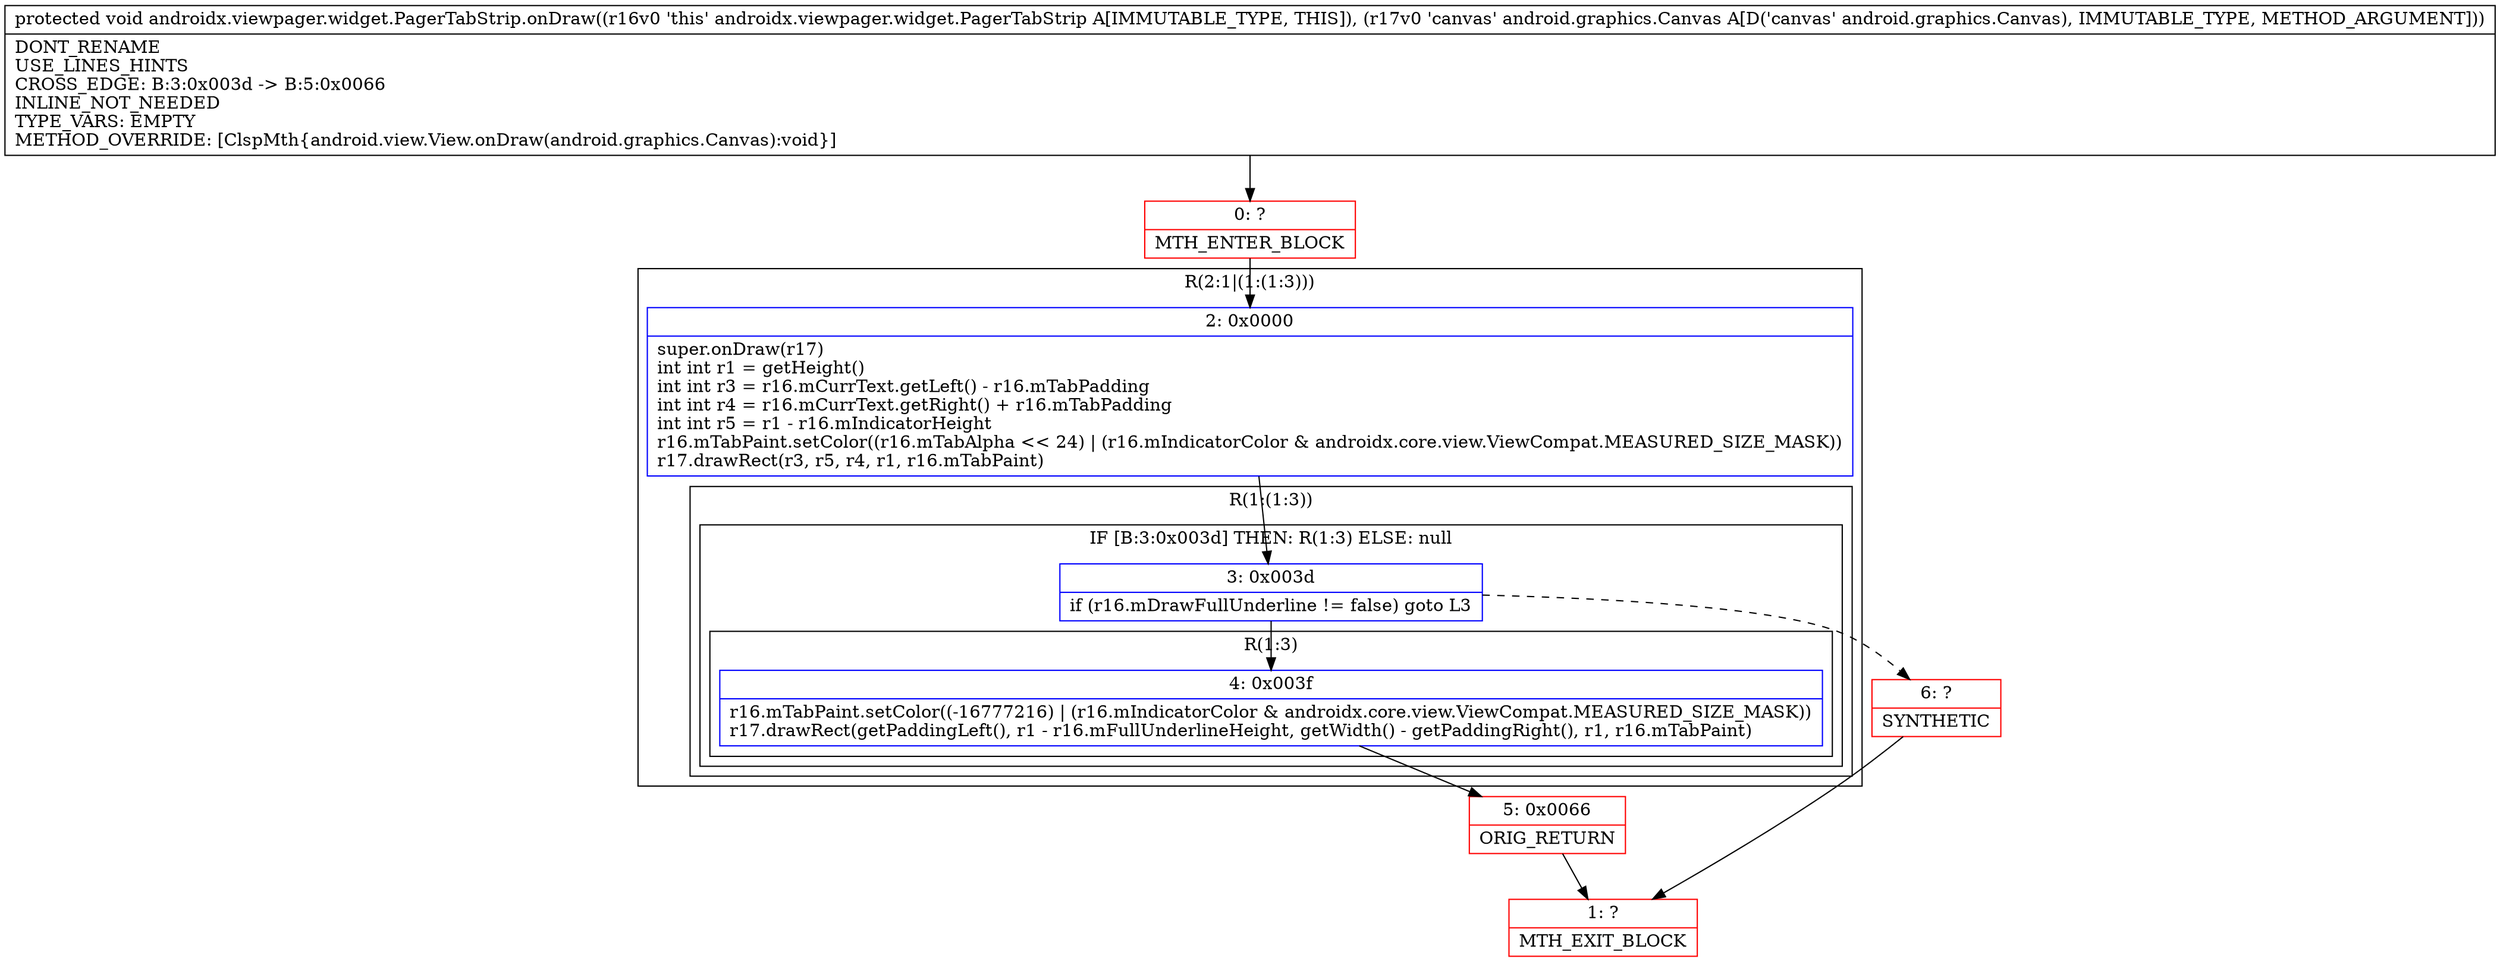 digraph "CFG forandroidx.viewpager.widget.PagerTabStrip.onDraw(Landroid\/graphics\/Canvas;)V" {
subgraph cluster_Region_1933658343 {
label = "R(2:1|(1:(1:3)))";
node [shape=record,color=blue];
Node_2 [shape=record,label="{2\:\ 0x0000|super.onDraw(r17)\lint int r1 = getHeight()\lint int r3 = r16.mCurrText.getLeft() \- r16.mTabPadding\lint int r4 = r16.mCurrText.getRight() + r16.mTabPadding\lint int r5 = r1 \- r16.mIndicatorHeight\lr16.mTabPaint.setColor((r16.mTabAlpha \<\< 24) \| (r16.mIndicatorColor & androidx.core.view.ViewCompat.MEASURED_SIZE_MASK))\lr17.drawRect(r3, r5, r4, r1, r16.mTabPaint)\l}"];
subgraph cluster_Region_907365208 {
label = "R(1:(1:3))";
node [shape=record,color=blue];
subgraph cluster_IfRegion_422375573 {
label = "IF [B:3:0x003d] THEN: R(1:3) ELSE: null";
node [shape=record,color=blue];
Node_3 [shape=record,label="{3\:\ 0x003d|if (r16.mDrawFullUnderline != false) goto L3\l}"];
subgraph cluster_Region_2037877025 {
label = "R(1:3)";
node [shape=record,color=blue];
Node_4 [shape=record,label="{4\:\ 0x003f|r16.mTabPaint.setColor((\-16777216) \| (r16.mIndicatorColor & androidx.core.view.ViewCompat.MEASURED_SIZE_MASK))\lr17.drawRect(getPaddingLeft(), r1 \- r16.mFullUnderlineHeight, getWidth() \- getPaddingRight(), r1, r16.mTabPaint)\l}"];
}
}
}
}
Node_0 [shape=record,color=red,label="{0\:\ ?|MTH_ENTER_BLOCK\l}"];
Node_5 [shape=record,color=red,label="{5\:\ 0x0066|ORIG_RETURN\l}"];
Node_1 [shape=record,color=red,label="{1\:\ ?|MTH_EXIT_BLOCK\l}"];
Node_6 [shape=record,color=red,label="{6\:\ ?|SYNTHETIC\l}"];
MethodNode[shape=record,label="{protected void androidx.viewpager.widget.PagerTabStrip.onDraw((r16v0 'this' androidx.viewpager.widget.PagerTabStrip A[IMMUTABLE_TYPE, THIS]), (r17v0 'canvas' android.graphics.Canvas A[D('canvas' android.graphics.Canvas), IMMUTABLE_TYPE, METHOD_ARGUMENT]))  | DONT_RENAME\lUSE_LINES_HINTS\lCROSS_EDGE: B:3:0x003d \-\> B:5:0x0066\lINLINE_NOT_NEEDED\lTYPE_VARS: EMPTY\lMETHOD_OVERRIDE: [ClspMth\{android.view.View.onDraw(android.graphics.Canvas):void\}]\l}"];
MethodNode -> Node_0;Node_2 -> Node_3;
Node_3 -> Node_4;
Node_3 -> Node_6[style=dashed];
Node_4 -> Node_5;
Node_0 -> Node_2;
Node_5 -> Node_1;
Node_6 -> Node_1;
}

